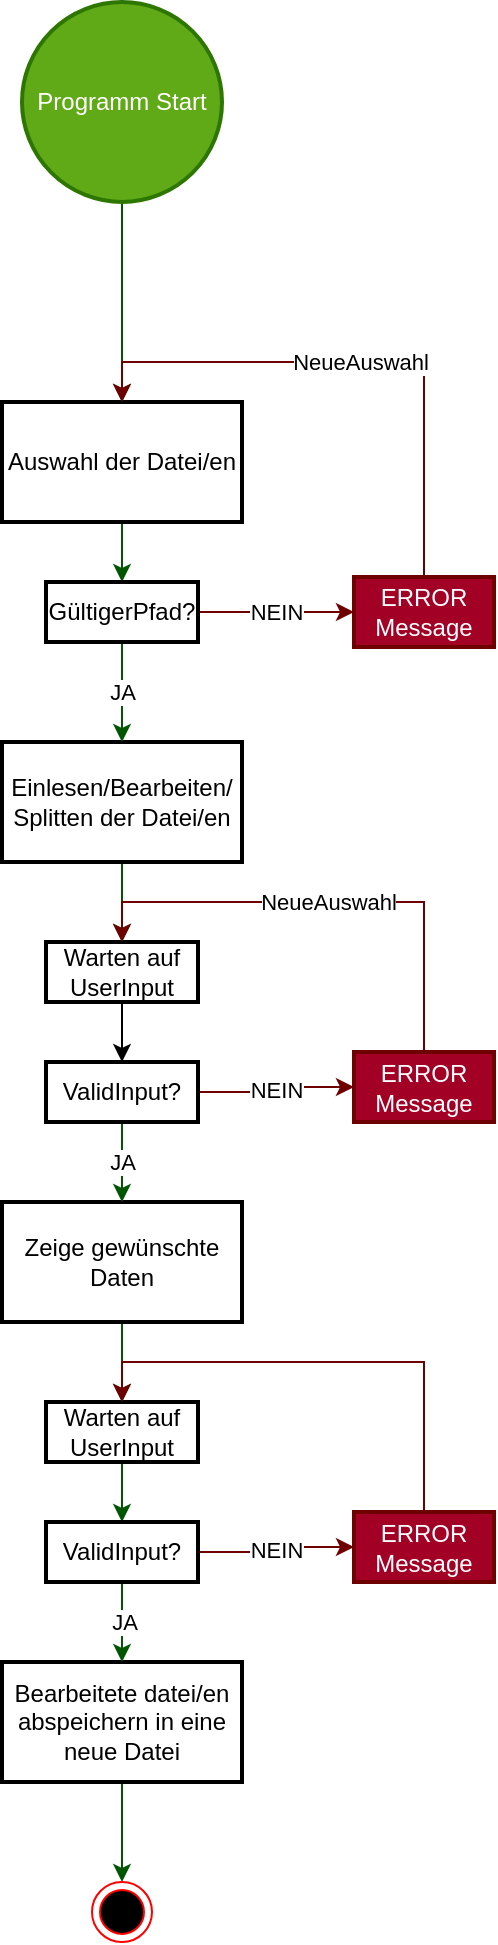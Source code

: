 <mxfile version="20.3.0" type="device"><diagram id="C5RBs43oDa-KdzZeNtuy" name="Page-1"><mxGraphModel dx="1422" dy="2034" grid="1" gridSize="10" guides="1" tooltips="1" connect="1" arrows="1" fold="1" page="1" pageScale="1" pageWidth="827" pageHeight="1169" math="0" shadow="0"><root><mxCell id="WIyWlLk6GJQsqaUBKTNV-0"/><mxCell id="WIyWlLk6GJQsqaUBKTNV-1" parent="WIyWlLk6GJQsqaUBKTNV-0"/><mxCell id="7x4nm93QWIhBckr3doN9-28" value="" style="edgeStyle=orthogonalEdgeStyle;rounded=0;orthogonalLoop=1;jettySize=auto;html=1;fillColor=#008a00;strokeColor=#005700;" edge="1" parent="WIyWlLk6GJQsqaUBKTNV-1" source="t9cUul54MB2ot9yF4Yf5-0" target="t9cUul54MB2ot9yF4Yf5-1"><mxGeometry relative="1" as="geometry"/></mxCell><mxCell id="t9cUul54MB2ot9yF4Yf5-0" value="Programm Start" style="strokeWidth=2;html=1;shape=mxgraph.flowchart.start_2;whiteSpace=wrap;fillColor=#60a917;fontColor=#ffffff;strokeColor=#2D7600;" parent="WIyWlLk6GJQsqaUBKTNV-1" vertex="1"><mxGeometry x="364" width="100" height="100" as="geometry"/></mxCell><mxCell id="7x4nm93QWIhBckr3doN9-3" value="" style="edgeStyle=orthogonalEdgeStyle;rounded=0;orthogonalLoop=1;jettySize=auto;html=1;fillColor=#008a00;strokeColor=#005700;" edge="1" parent="WIyWlLk6GJQsqaUBKTNV-1" source="t9cUul54MB2ot9yF4Yf5-1" target="7x4nm93QWIhBckr3doN9-0"><mxGeometry relative="1" as="geometry"/></mxCell><mxCell id="t9cUul54MB2ot9yF4Yf5-1" value="Auswahl der Datei/en" style="whiteSpace=wrap;html=1;strokeWidth=2;" parent="WIyWlLk6GJQsqaUBKTNV-1" vertex="1"><mxGeometry x="354" y="200" width="120" height="60" as="geometry"/></mxCell><mxCell id="7x4nm93QWIhBckr3doN9-11" style="edgeStyle=orthogonalEdgeStyle;rounded=0;orthogonalLoop=1;jettySize=auto;html=1;exitX=0.5;exitY=1;exitDx=0;exitDy=0;entryX=0.5;entryY=0;entryDx=0;entryDy=0;fillColor=#008a00;strokeColor=#005700;" edge="1" parent="WIyWlLk6GJQsqaUBKTNV-1" source="t9cUul54MB2ot9yF4Yf5-3" target="7x4nm93QWIhBckr3doN9-10"><mxGeometry relative="1" as="geometry"/></mxCell><mxCell id="t9cUul54MB2ot9yF4Yf5-3" value="Einlesen/Bearbeiten/&lt;br&gt;Splitten der Datei/en" style="whiteSpace=wrap;html=1;strokeWidth=2;" parent="WIyWlLk6GJQsqaUBKTNV-1" vertex="1"><mxGeometry x="354" y="370" width="120" height="60" as="geometry"/></mxCell><mxCell id="7x4nm93QWIhBckr3doN9-30" value="" style="edgeStyle=orthogonalEdgeStyle;rounded=0;orthogonalLoop=1;jettySize=auto;html=1;fillColor=#008a00;strokeColor=#005700;" edge="1" parent="WIyWlLk6GJQsqaUBKTNV-1" source="t9cUul54MB2ot9yF4Yf5-7" target="7x4nm93QWIhBckr3doN9-29"><mxGeometry relative="1" as="geometry"/></mxCell><mxCell id="t9cUul54MB2ot9yF4Yf5-7" value="Bearbeitete datei/en abspeichern in eine neue Datei" style="whiteSpace=wrap;html=1;strokeWidth=2;" parent="WIyWlLk6GJQsqaUBKTNV-1" vertex="1"><mxGeometry x="354" y="830" width="120" height="60" as="geometry"/></mxCell><mxCell id="7x4nm93QWIhBckr3doN9-5" value="JA" style="edgeStyle=orthogonalEdgeStyle;rounded=0;orthogonalLoop=1;jettySize=auto;html=1;fillColor=#008a00;strokeColor=#005700;" edge="1" parent="WIyWlLk6GJQsqaUBKTNV-1" source="7x4nm93QWIhBckr3doN9-0" target="t9cUul54MB2ot9yF4Yf5-3"><mxGeometry relative="1" as="geometry"/></mxCell><mxCell id="7x4nm93QWIhBckr3doN9-7" value="NEIN" style="edgeStyle=orthogonalEdgeStyle;rounded=0;orthogonalLoop=1;jettySize=auto;html=1;fillColor=#a20025;strokeColor=#6F0000;" edge="1" parent="WIyWlLk6GJQsqaUBKTNV-1" source="7x4nm93QWIhBckr3doN9-0" target="7x4nm93QWIhBckr3doN9-6"><mxGeometry relative="1" as="geometry"/></mxCell><mxCell id="7x4nm93QWIhBckr3doN9-0" value="GültigerPfad?" style="whiteSpace=wrap;html=1;strokeWidth=2;" vertex="1" parent="WIyWlLk6GJQsqaUBKTNV-1"><mxGeometry x="376" y="290" width="76" height="30" as="geometry"/></mxCell><mxCell id="7x4nm93QWIhBckr3doN9-8" value="NeueAuswahl" style="edgeStyle=orthogonalEdgeStyle;rounded=0;orthogonalLoop=1;jettySize=auto;html=1;exitX=0.5;exitY=0;exitDx=0;exitDy=0;entryX=0.5;entryY=0;entryDx=0;entryDy=0;fillColor=#a20025;strokeColor=#6F0000;" edge="1" parent="WIyWlLk6GJQsqaUBKTNV-1" source="7x4nm93QWIhBckr3doN9-6" target="t9cUul54MB2ot9yF4Yf5-1"><mxGeometry relative="1" as="geometry"/></mxCell><mxCell id="7x4nm93QWIhBckr3doN9-6" value="ERROR Message" style="whiteSpace=wrap;html=1;strokeWidth=2;fillColor=#a20025;fontColor=#ffffff;strokeColor=#6F0000;" vertex="1" parent="WIyWlLk6GJQsqaUBKTNV-1"><mxGeometry x="530" y="287.5" width="70" height="35" as="geometry"/></mxCell><mxCell id="7x4nm93QWIhBckr3doN9-27" value="" style="edgeStyle=orthogonalEdgeStyle;rounded=0;orthogonalLoop=1;jettySize=auto;html=1;fillColor=#008a00;strokeColor=#005700;" edge="1" parent="WIyWlLk6GJQsqaUBKTNV-1" source="7x4nm93QWIhBckr3doN9-9" target="7x4nm93QWIhBckr3doN9-21"><mxGeometry relative="1" as="geometry"/></mxCell><mxCell id="7x4nm93QWIhBckr3doN9-9" value="Zeige gewünschte Daten" style="whiteSpace=wrap;html=1;strokeWidth=2;" vertex="1" parent="WIyWlLk6GJQsqaUBKTNV-1"><mxGeometry x="354" y="600" width="120" height="60" as="geometry"/></mxCell><mxCell id="7x4nm93QWIhBckr3doN9-14" value="" style="edgeStyle=orthogonalEdgeStyle;rounded=0;orthogonalLoop=1;jettySize=auto;html=1;" edge="1" parent="WIyWlLk6GJQsqaUBKTNV-1" source="7x4nm93QWIhBckr3doN9-10" target="7x4nm93QWIhBckr3doN9-13"><mxGeometry relative="1" as="geometry"/></mxCell><mxCell id="7x4nm93QWIhBckr3doN9-10" value="Warten auf&lt;br&gt;UserInput" style="whiteSpace=wrap;html=1;strokeWidth=2;" vertex="1" parent="WIyWlLk6GJQsqaUBKTNV-1"><mxGeometry x="376" y="470" width="76" height="30" as="geometry"/></mxCell><mxCell id="7x4nm93QWIhBckr3doN9-15" value="JA" style="edgeStyle=orthogonalEdgeStyle;rounded=0;orthogonalLoop=1;jettySize=auto;html=1;fillColor=#008a00;strokeColor=#005700;" edge="1" parent="WIyWlLk6GJQsqaUBKTNV-1" source="7x4nm93QWIhBckr3doN9-13" target="7x4nm93QWIhBckr3doN9-9"><mxGeometry relative="1" as="geometry"/></mxCell><mxCell id="7x4nm93QWIhBckr3doN9-17" value="NEIN" style="edgeStyle=orthogonalEdgeStyle;rounded=0;orthogonalLoop=1;jettySize=auto;html=1;fillColor=#a20025;strokeColor=#6F0000;" edge="1" parent="WIyWlLk6GJQsqaUBKTNV-1" source="7x4nm93QWIhBckr3doN9-13" target="7x4nm93QWIhBckr3doN9-16"><mxGeometry relative="1" as="geometry"/></mxCell><mxCell id="7x4nm93QWIhBckr3doN9-13" value="ValidInput?" style="whiteSpace=wrap;html=1;strokeWidth=2;" vertex="1" parent="WIyWlLk6GJQsqaUBKTNV-1"><mxGeometry x="376" y="530" width="76" height="30" as="geometry"/></mxCell><mxCell id="7x4nm93QWIhBckr3doN9-18" value="NeueAuswahl" style="edgeStyle=orthogonalEdgeStyle;rounded=0;orthogonalLoop=1;jettySize=auto;html=1;exitX=0.5;exitY=0;exitDx=0;exitDy=0;entryX=0.5;entryY=0;entryDx=0;entryDy=0;fillColor=#a20025;strokeColor=#6F0000;" edge="1" parent="WIyWlLk6GJQsqaUBKTNV-1" source="7x4nm93QWIhBckr3doN9-16" target="7x4nm93QWIhBckr3doN9-10"><mxGeometry relative="1" as="geometry"/></mxCell><mxCell id="7x4nm93QWIhBckr3doN9-16" value="ERROR Message" style="whiteSpace=wrap;html=1;strokeWidth=2;fillColor=#a20025;fontColor=#ffffff;strokeColor=#6F0000;" vertex="1" parent="WIyWlLk6GJQsqaUBKTNV-1"><mxGeometry x="530" y="525" width="70" height="35" as="geometry"/></mxCell><mxCell id="7x4nm93QWIhBckr3doN9-20" value="" style="edgeStyle=orthogonalEdgeStyle;rounded=0;orthogonalLoop=1;jettySize=auto;html=1;fillColor=#008a00;strokeColor=#005700;" edge="1" parent="WIyWlLk6GJQsqaUBKTNV-1" source="7x4nm93QWIhBckr3doN9-21" target="7x4nm93QWIhBckr3doN9-24"><mxGeometry relative="1" as="geometry"/></mxCell><mxCell id="7x4nm93QWIhBckr3doN9-21" value="Warten auf&lt;br&gt;UserInput" style="whiteSpace=wrap;html=1;strokeWidth=2;" vertex="1" parent="WIyWlLk6GJQsqaUBKTNV-1"><mxGeometry x="376" y="700" width="76" height="30" as="geometry"/></mxCell><mxCell id="7x4nm93QWIhBckr3doN9-22" value="JA" style="edgeStyle=orthogonalEdgeStyle;rounded=0;orthogonalLoop=1;jettySize=auto;html=1;fillColor=#008a00;strokeColor=#005700;" edge="1" parent="WIyWlLk6GJQsqaUBKTNV-1" source="7x4nm93QWIhBckr3doN9-24"><mxGeometry relative="1" as="geometry"><mxPoint x="414" y="830" as="targetPoint"/></mxGeometry></mxCell><mxCell id="7x4nm93QWIhBckr3doN9-23" value="NEIN" style="edgeStyle=orthogonalEdgeStyle;rounded=0;orthogonalLoop=1;jettySize=auto;html=1;fillColor=#a20025;strokeColor=#6F0000;" edge="1" parent="WIyWlLk6GJQsqaUBKTNV-1" source="7x4nm93QWIhBckr3doN9-24" target="7x4nm93QWIhBckr3doN9-26"><mxGeometry relative="1" as="geometry"/></mxCell><mxCell id="7x4nm93QWIhBckr3doN9-24" value="ValidInput?" style="whiteSpace=wrap;html=1;strokeWidth=2;" vertex="1" parent="WIyWlLk6GJQsqaUBKTNV-1"><mxGeometry x="376" y="760" width="76" height="30" as="geometry"/></mxCell><mxCell id="7x4nm93QWIhBckr3doN9-25" value="" style="edgeStyle=orthogonalEdgeStyle;rounded=0;orthogonalLoop=1;jettySize=auto;html=1;exitX=0.5;exitY=0;exitDx=0;exitDy=0;entryX=0.5;entryY=0;entryDx=0;entryDy=0;fillColor=#a20025;strokeColor=#6F0000;" edge="1" parent="WIyWlLk6GJQsqaUBKTNV-1" source="7x4nm93QWIhBckr3doN9-26" target="7x4nm93QWIhBckr3doN9-21"><mxGeometry relative="1" as="geometry"/></mxCell><mxCell id="7x4nm93QWIhBckr3doN9-26" value="ERROR Message" style="whiteSpace=wrap;html=1;strokeWidth=2;fillColor=#a20025;fontColor=#ffffff;strokeColor=#6F0000;" vertex="1" parent="WIyWlLk6GJQsqaUBKTNV-1"><mxGeometry x="530" y="755" width="70" height="35" as="geometry"/></mxCell><mxCell id="7x4nm93QWIhBckr3doN9-29" value="" style="ellipse;html=1;shape=endState;fillColor=#000000;strokeColor=#ff0000;" vertex="1" parent="WIyWlLk6GJQsqaUBKTNV-1"><mxGeometry x="399" y="940" width="30" height="30" as="geometry"/></mxCell></root></mxGraphModel></diagram></mxfile>
